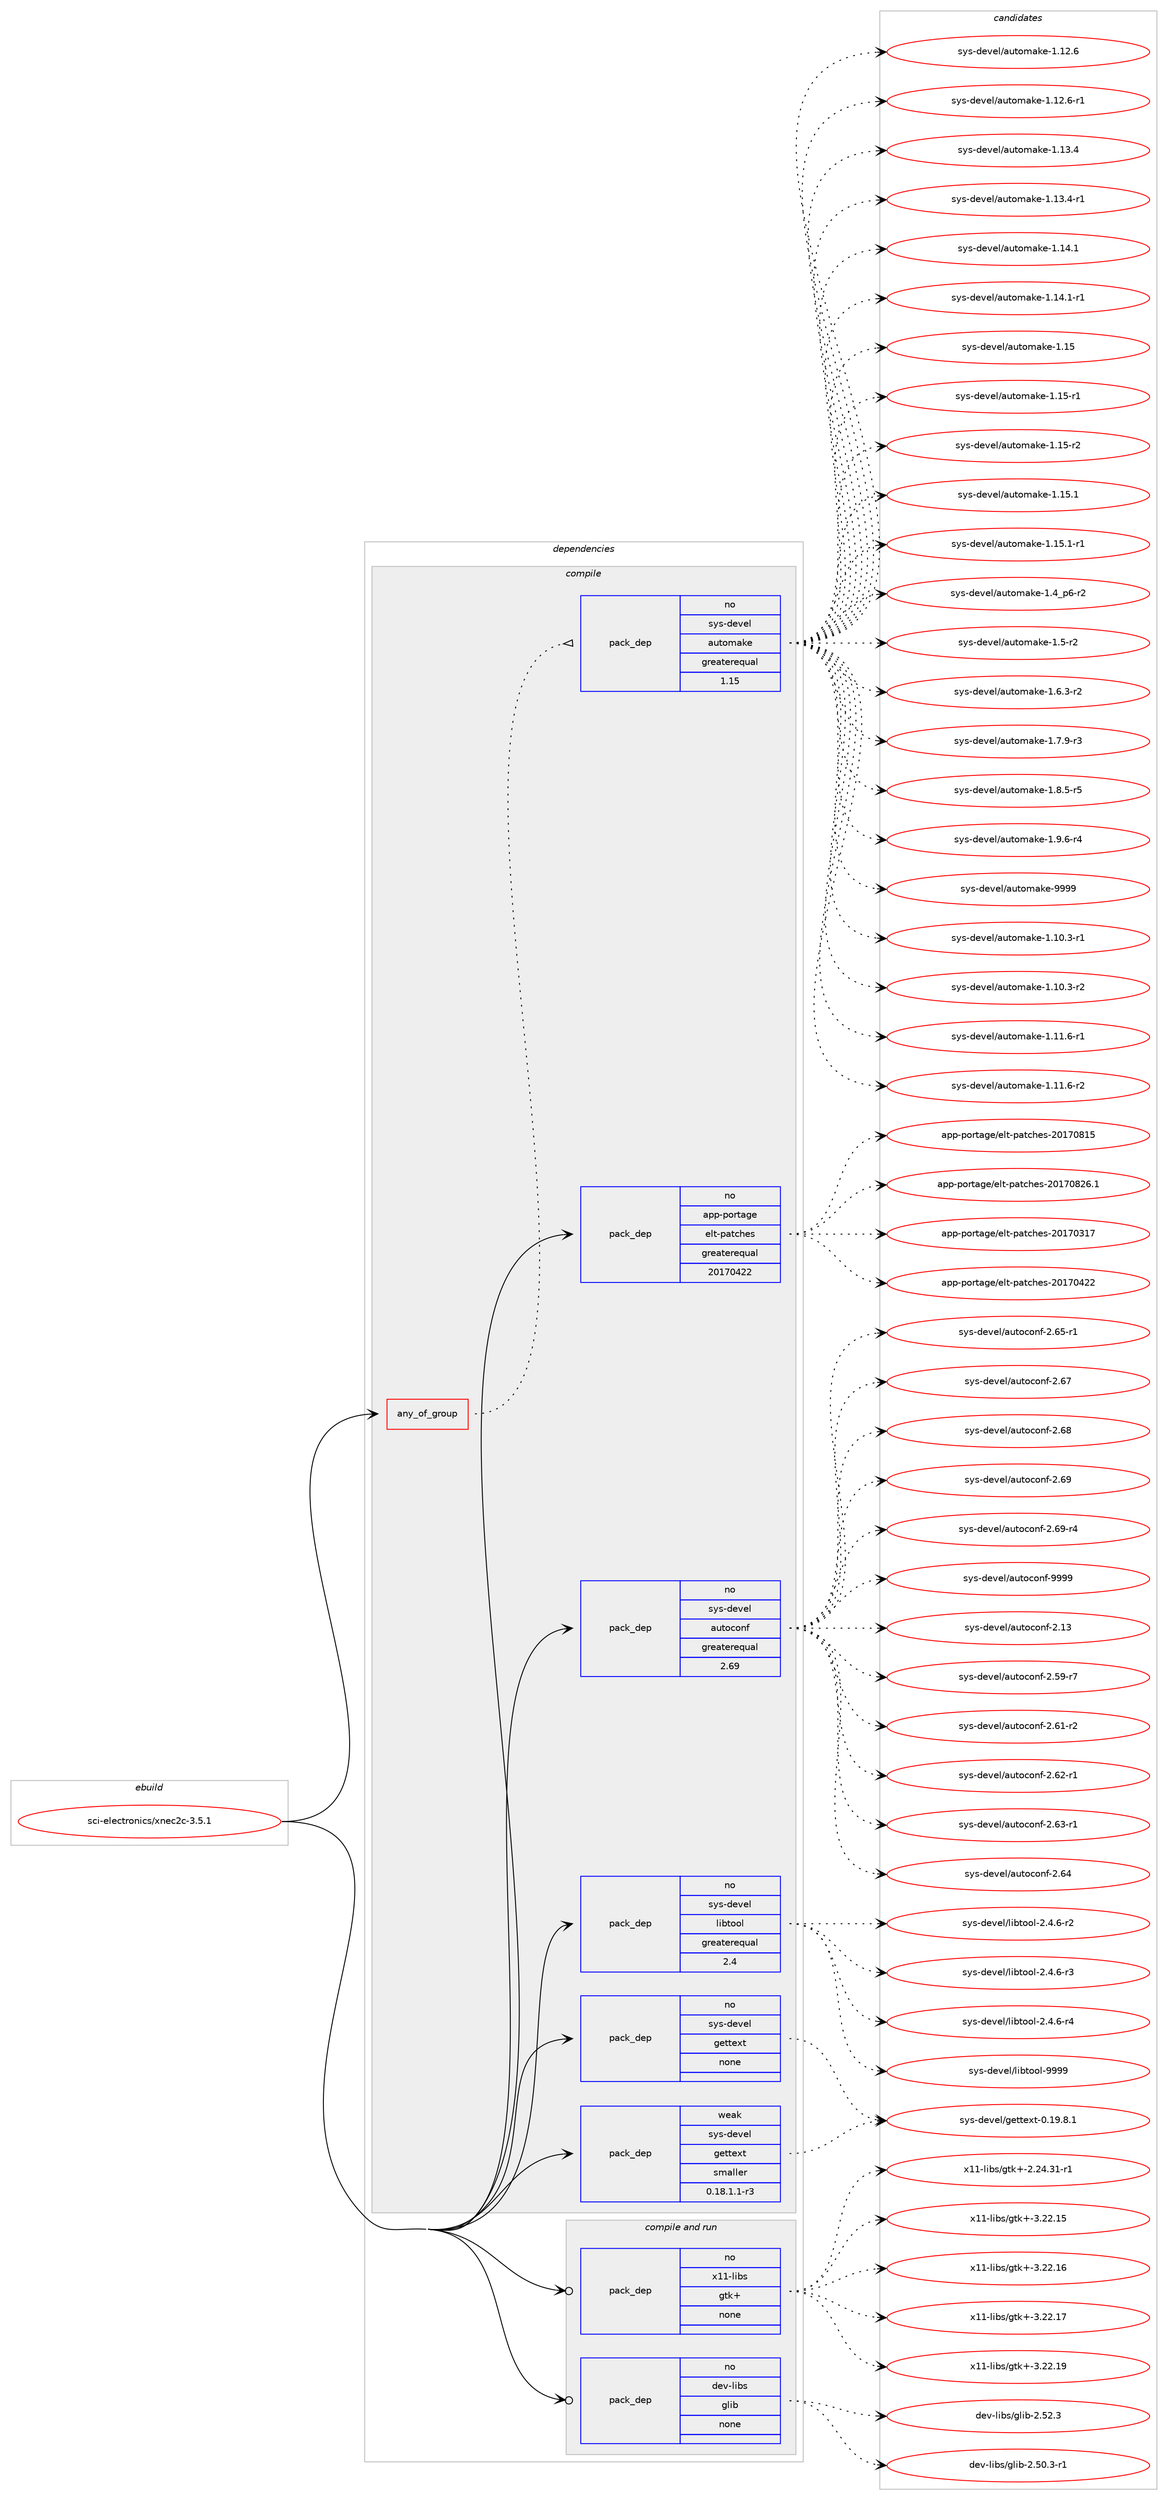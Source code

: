 digraph prolog {

# *************
# Graph options
# *************

newrank=true;
concentrate=true;
compound=true;
graph [rankdir=LR,fontname=Helvetica,fontsize=10,ranksep=1.5];#, ranksep=2.5, nodesep=0.2];
edge  [arrowhead=vee];
node  [fontname=Helvetica,fontsize=10];

# **********
# The ebuild
# **********

subgraph cluster_leftcol {
color=gray;
rank=same;
label=<<i>ebuild</i>>;
id [label="sci-electronics/xnec2c-3.5.1", color=red, width=4, href="../sci-electronics/xnec2c-3.5.1.svg"];
}

# ****************
# The dependencies
# ****************

subgraph cluster_midcol {
color=gray;
label=<<i>dependencies</i>>;
subgraph cluster_compile {
fillcolor="#eeeeee";
style=filled;
label=<<i>compile</i>>;
subgraph any7554 {
dependency448201 [label=<<TABLE BORDER="0" CELLBORDER="1" CELLSPACING="0" CELLPADDING="4"><TR><TD CELLPADDING="10">any_of_group</TD></TR></TABLE>>, shape=none, color=red];subgraph pack330542 {
dependency448202 [label=<<TABLE BORDER="0" CELLBORDER="1" CELLSPACING="0" CELLPADDING="4" WIDTH="220"><TR><TD ROWSPAN="6" CELLPADDING="30">pack_dep</TD></TR><TR><TD WIDTH="110">no</TD></TR><TR><TD>sys-devel</TD></TR><TR><TD>automake</TD></TR><TR><TD>greaterequal</TD></TR><TR><TD>1.15</TD></TR></TABLE>>, shape=none, color=blue];
}
dependency448201:e -> dependency448202:w [weight=20,style="dotted",arrowhead="oinv"];
}
id:e -> dependency448201:w [weight=20,style="solid",arrowhead="vee"];
subgraph pack330543 {
dependency448203 [label=<<TABLE BORDER="0" CELLBORDER="1" CELLSPACING="0" CELLPADDING="4" WIDTH="220"><TR><TD ROWSPAN="6" CELLPADDING="30">pack_dep</TD></TR><TR><TD WIDTH="110">no</TD></TR><TR><TD>app-portage</TD></TR><TR><TD>elt-patches</TD></TR><TR><TD>greaterequal</TD></TR><TR><TD>20170422</TD></TR></TABLE>>, shape=none, color=blue];
}
id:e -> dependency448203:w [weight=20,style="solid",arrowhead="vee"];
subgraph pack330544 {
dependency448204 [label=<<TABLE BORDER="0" CELLBORDER="1" CELLSPACING="0" CELLPADDING="4" WIDTH="220"><TR><TD ROWSPAN="6" CELLPADDING="30">pack_dep</TD></TR><TR><TD WIDTH="110">no</TD></TR><TR><TD>sys-devel</TD></TR><TR><TD>autoconf</TD></TR><TR><TD>greaterequal</TD></TR><TR><TD>2.69</TD></TR></TABLE>>, shape=none, color=blue];
}
id:e -> dependency448204:w [weight=20,style="solid",arrowhead="vee"];
subgraph pack330545 {
dependency448205 [label=<<TABLE BORDER="0" CELLBORDER="1" CELLSPACING="0" CELLPADDING="4" WIDTH="220"><TR><TD ROWSPAN="6" CELLPADDING="30">pack_dep</TD></TR><TR><TD WIDTH="110">no</TD></TR><TR><TD>sys-devel</TD></TR><TR><TD>gettext</TD></TR><TR><TD>none</TD></TR><TR><TD></TD></TR></TABLE>>, shape=none, color=blue];
}
id:e -> dependency448205:w [weight=20,style="solid",arrowhead="vee"];
subgraph pack330546 {
dependency448206 [label=<<TABLE BORDER="0" CELLBORDER="1" CELLSPACING="0" CELLPADDING="4" WIDTH="220"><TR><TD ROWSPAN="6" CELLPADDING="30">pack_dep</TD></TR><TR><TD WIDTH="110">no</TD></TR><TR><TD>sys-devel</TD></TR><TR><TD>libtool</TD></TR><TR><TD>greaterequal</TD></TR><TR><TD>2.4</TD></TR></TABLE>>, shape=none, color=blue];
}
id:e -> dependency448206:w [weight=20,style="solid",arrowhead="vee"];
subgraph pack330547 {
dependency448207 [label=<<TABLE BORDER="0" CELLBORDER="1" CELLSPACING="0" CELLPADDING="4" WIDTH="220"><TR><TD ROWSPAN="6" CELLPADDING="30">pack_dep</TD></TR><TR><TD WIDTH="110">weak</TD></TR><TR><TD>sys-devel</TD></TR><TR><TD>gettext</TD></TR><TR><TD>smaller</TD></TR><TR><TD>0.18.1.1-r3</TD></TR></TABLE>>, shape=none, color=blue];
}
id:e -> dependency448207:w [weight=20,style="solid",arrowhead="vee"];
}
subgraph cluster_compileandrun {
fillcolor="#eeeeee";
style=filled;
label=<<i>compile and run</i>>;
subgraph pack330548 {
dependency448208 [label=<<TABLE BORDER="0" CELLBORDER="1" CELLSPACING="0" CELLPADDING="4" WIDTH="220"><TR><TD ROWSPAN="6" CELLPADDING="30">pack_dep</TD></TR><TR><TD WIDTH="110">no</TD></TR><TR><TD>dev-libs</TD></TR><TR><TD>glib</TD></TR><TR><TD>none</TD></TR><TR><TD></TD></TR></TABLE>>, shape=none, color=blue];
}
id:e -> dependency448208:w [weight=20,style="solid",arrowhead="odotvee"];
subgraph pack330549 {
dependency448209 [label=<<TABLE BORDER="0" CELLBORDER="1" CELLSPACING="0" CELLPADDING="4" WIDTH="220"><TR><TD ROWSPAN="6" CELLPADDING="30">pack_dep</TD></TR><TR><TD WIDTH="110">no</TD></TR><TR><TD>x11-libs</TD></TR><TR><TD>gtk+</TD></TR><TR><TD>none</TD></TR><TR><TD></TD></TR></TABLE>>, shape=none, color=blue];
}
id:e -> dependency448209:w [weight=20,style="solid",arrowhead="odotvee"];
}
subgraph cluster_run {
fillcolor="#eeeeee";
style=filled;
label=<<i>run</i>>;
}
}

# **************
# The candidates
# **************

subgraph cluster_choices {
rank=same;
color=gray;
label=<<i>candidates</i>>;

subgraph choice330542 {
color=black;
nodesep=1;
choice11512111545100101118101108479711711611110997107101454946494846514511449 [label="sys-devel/automake-1.10.3-r1", color=red, width=4,href="../sys-devel/automake-1.10.3-r1.svg"];
choice11512111545100101118101108479711711611110997107101454946494846514511450 [label="sys-devel/automake-1.10.3-r2", color=red, width=4,href="../sys-devel/automake-1.10.3-r2.svg"];
choice11512111545100101118101108479711711611110997107101454946494946544511449 [label="sys-devel/automake-1.11.6-r1", color=red, width=4,href="../sys-devel/automake-1.11.6-r1.svg"];
choice11512111545100101118101108479711711611110997107101454946494946544511450 [label="sys-devel/automake-1.11.6-r2", color=red, width=4,href="../sys-devel/automake-1.11.6-r2.svg"];
choice1151211154510010111810110847971171161111099710710145494649504654 [label="sys-devel/automake-1.12.6", color=red, width=4,href="../sys-devel/automake-1.12.6.svg"];
choice11512111545100101118101108479711711611110997107101454946495046544511449 [label="sys-devel/automake-1.12.6-r1", color=red, width=4,href="../sys-devel/automake-1.12.6-r1.svg"];
choice1151211154510010111810110847971171161111099710710145494649514652 [label="sys-devel/automake-1.13.4", color=red, width=4,href="../sys-devel/automake-1.13.4.svg"];
choice11512111545100101118101108479711711611110997107101454946495146524511449 [label="sys-devel/automake-1.13.4-r1", color=red, width=4,href="../sys-devel/automake-1.13.4-r1.svg"];
choice1151211154510010111810110847971171161111099710710145494649524649 [label="sys-devel/automake-1.14.1", color=red, width=4,href="../sys-devel/automake-1.14.1.svg"];
choice11512111545100101118101108479711711611110997107101454946495246494511449 [label="sys-devel/automake-1.14.1-r1", color=red, width=4,href="../sys-devel/automake-1.14.1-r1.svg"];
choice115121115451001011181011084797117116111109971071014549464953 [label="sys-devel/automake-1.15", color=red, width=4,href="../sys-devel/automake-1.15.svg"];
choice1151211154510010111810110847971171161111099710710145494649534511449 [label="sys-devel/automake-1.15-r1", color=red, width=4,href="../sys-devel/automake-1.15-r1.svg"];
choice1151211154510010111810110847971171161111099710710145494649534511450 [label="sys-devel/automake-1.15-r2", color=red, width=4,href="../sys-devel/automake-1.15-r2.svg"];
choice1151211154510010111810110847971171161111099710710145494649534649 [label="sys-devel/automake-1.15.1", color=red, width=4,href="../sys-devel/automake-1.15.1.svg"];
choice11512111545100101118101108479711711611110997107101454946495346494511449 [label="sys-devel/automake-1.15.1-r1", color=red, width=4,href="../sys-devel/automake-1.15.1-r1.svg"];
choice115121115451001011181011084797117116111109971071014549465295112544511450 [label="sys-devel/automake-1.4_p6-r2", color=red, width=4,href="../sys-devel/automake-1.4_p6-r2.svg"];
choice11512111545100101118101108479711711611110997107101454946534511450 [label="sys-devel/automake-1.5-r2", color=red, width=4,href="../sys-devel/automake-1.5-r2.svg"];
choice115121115451001011181011084797117116111109971071014549465446514511450 [label="sys-devel/automake-1.6.3-r2", color=red, width=4,href="../sys-devel/automake-1.6.3-r2.svg"];
choice115121115451001011181011084797117116111109971071014549465546574511451 [label="sys-devel/automake-1.7.9-r3", color=red, width=4,href="../sys-devel/automake-1.7.9-r3.svg"];
choice115121115451001011181011084797117116111109971071014549465646534511453 [label="sys-devel/automake-1.8.5-r5", color=red, width=4,href="../sys-devel/automake-1.8.5-r5.svg"];
choice115121115451001011181011084797117116111109971071014549465746544511452 [label="sys-devel/automake-1.9.6-r4", color=red, width=4,href="../sys-devel/automake-1.9.6-r4.svg"];
choice115121115451001011181011084797117116111109971071014557575757 [label="sys-devel/automake-9999", color=red, width=4,href="../sys-devel/automake-9999.svg"];
dependency448202:e -> choice11512111545100101118101108479711711611110997107101454946494846514511449:w [style=dotted,weight="100"];
dependency448202:e -> choice11512111545100101118101108479711711611110997107101454946494846514511450:w [style=dotted,weight="100"];
dependency448202:e -> choice11512111545100101118101108479711711611110997107101454946494946544511449:w [style=dotted,weight="100"];
dependency448202:e -> choice11512111545100101118101108479711711611110997107101454946494946544511450:w [style=dotted,weight="100"];
dependency448202:e -> choice1151211154510010111810110847971171161111099710710145494649504654:w [style=dotted,weight="100"];
dependency448202:e -> choice11512111545100101118101108479711711611110997107101454946495046544511449:w [style=dotted,weight="100"];
dependency448202:e -> choice1151211154510010111810110847971171161111099710710145494649514652:w [style=dotted,weight="100"];
dependency448202:e -> choice11512111545100101118101108479711711611110997107101454946495146524511449:w [style=dotted,weight="100"];
dependency448202:e -> choice1151211154510010111810110847971171161111099710710145494649524649:w [style=dotted,weight="100"];
dependency448202:e -> choice11512111545100101118101108479711711611110997107101454946495246494511449:w [style=dotted,weight="100"];
dependency448202:e -> choice115121115451001011181011084797117116111109971071014549464953:w [style=dotted,weight="100"];
dependency448202:e -> choice1151211154510010111810110847971171161111099710710145494649534511449:w [style=dotted,weight="100"];
dependency448202:e -> choice1151211154510010111810110847971171161111099710710145494649534511450:w [style=dotted,weight="100"];
dependency448202:e -> choice1151211154510010111810110847971171161111099710710145494649534649:w [style=dotted,weight="100"];
dependency448202:e -> choice11512111545100101118101108479711711611110997107101454946495346494511449:w [style=dotted,weight="100"];
dependency448202:e -> choice115121115451001011181011084797117116111109971071014549465295112544511450:w [style=dotted,weight="100"];
dependency448202:e -> choice11512111545100101118101108479711711611110997107101454946534511450:w [style=dotted,weight="100"];
dependency448202:e -> choice115121115451001011181011084797117116111109971071014549465446514511450:w [style=dotted,weight="100"];
dependency448202:e -> choice115121115451001011181011084797117116111109971071014549465546574511451:w [style=dotted,weight="100"];
dependency448202:e -> choice115121115451001011181011084797117116111109971071014549465646534511453:w [style=dotted,weight="100"];
dependency448202:e -> choice115121115451001011181011084797117116111109971071014549465746544511452:w [style=dotted,weight="100"];
dependency448202:e -> choice115121115451001011181011084797117116111109971071014557575757:w [style=dotted,weight="100"];
}
subgraph choice330543 {
color=black;
nodesep=1;
choice97112112451121111141169710310147101108116451129711699104101115455048495548514955 [label="app-portage/elt-patches-20170317", color=red, width=4,href="../app-portage/elt-patches-20170317.svg"];
choice97112112451121111141169710310147101108116451129711699104101115455048495548525050 [label="app-portage/elt-patches-20170422", color=red, width=4,href="../app-portage/elt-patches-20170422.svg"];
choice97112112451121111141169710310147101108116451129711699104101115455048495548564953 [label="app-portage/elt-patches-20170815", color=red, width=4,href="../app-portage/elt-patches-20170815.svg"];
choice971121124511211111411697103101471011081164511297116991041011154550484955485650544649 [label="app-portage/elt-patches-20170826.1", color=red, width=4,href="../app-portage/elt-patches-20170826.1.svg"];
dependency448203:e -> choice97112112451121111141169710310147101108116451129711699104101115455048495548514955:w [style=dotted,weight="100"];
dependency448203:e -> choice97112112451121111141169710310147101108116451129711699104101115455048495548525050:w [style=dotted,weight="100"];
dependency448203:e -> choice97112112451121111141169710310147101108116451129711699104101115455048495548564953:w [style=dotted,weight="100"];
dependency448203:e -> choice971121124511211111411697103101471011081164511297116991041011154550484955485650544649:w [style=dotted,weight="100"];
}
subgraph choice330544 {
color=black;
nodesep=1;
choice115121115451001011181011084797117116111991111101024550464951 [label="sys-devel/autoconf-2.13", color=red, width=4,href="../sys-devel/autoconf-2.13.svg"];
choice1151211154510010111810110847971171161119911111010245504653574511455 [label="sys-devel/autoconf-2.59-r7", color=red, width=4,href="../sys-devel/autoconf-2.59-r7.svg"];
choice1151211154510010111810110847971171161119911111010245504654494511450 [label="sys-devel/autoconf-2.61-r2", color=red, width=4,href="../sys-devel/autoconf-2.61-r2.svg"];
choice1151211154510010111810110847971171161119911111010245504654504511449 [label="sys-devel/autoconf-2.62-r1", color=red, width=4,href="../sys-devel/autoconf-2.62-r1.svg"];
choice1151211154510010111810110847971171161119911111010245504654514511449 [label="sys-devel/autoconf-2.63-r1", color=red, width=4,href="../sys-devel/autoconf-2.63-r1.svg"];
choice115121115451001011181011084797117116111991111101024550465452 [label="sys-devel/autoconf-2.64", color=red, width=4,href="../sys-devel/autoconf-2.64.svg"];
choice1151211154510010111810110847971171161119911111010245504654534511449 [label="sys-devel/autoconf-2.65-r1", color=red, width=4,href="../sys-devel/autoconf-2.65-r1.svg"];
choice115121115451001011181011084797117116111991111101024550465455 [label="sys-devel/autoconf-2.67", color=red, width=4,href="../sys-devel/autoconf-2.67.svg"];
choice115121115451001011181011084797117116111991111101024550465456 [label="sys-devel/autoconf-2.68", color=red, width=4,href="../sys-devel/autoconf-2.68.svg"];
choice115121115451001011181011084797117116111991111101024550465457 [label="sys-devel/autoconf-2.69", color=red, width=4,href="../sys-devel/autoconf-2.69.svg"];
choice1151211154510010111810110847971171161119911111010245504654574511452 [label="sys-devel/autoconf-2.69-r4", color=red, width=4,href="../sys-devel/autoconf-2.69-r4.svg"];
choice115121115451001011181011084797117116111991111101024557575757 [label="sys-devel/autoconf-9999", color=red, width=4,href="../sys-devel/autoconf-9999.svg"];
dependency448204:e -> choice115121115451001011181011084797117116111991111101024550464951:w [style=dotted,weight="100"];
dependency448204:e -> choice1151211154510010111810110847971171161119911111010245504653574511455:w [style=dotted,weight="100"];
dependency448204:e -> choice1151211154510010111810110847971171161119911111010245504654494511450:w [style=dotted,weight="100"];
dependency448204:e -> choice1151211154510010111810110847971171161119911111010245504654504511449:w [style=dotted,weight="100"];
dependency448204:e -> choice1151211154510010111810110847971171161119911111010245504654514511449:w [style=dotted,weight="100"];
dependency448204:e -> choice115121115451001011181011084797117116111991111101024550465452:w [style=dotted,weight="100"];
dependency448204:e -> choice1151211154510010111810110847971171161119911111010245504654534511449:w [style=dotted,weight="100"];
dependency448204:e -> choice115121115451001011181011084797117116111991111101024550465455:w [style=dotted,weight="100"];
dependency448204:e -> choice115121115451001011181011084797117116111991111101024550465456:w [style=dotted,weight="100"];
dependency448204:e -> choice115121115451001011181011084797117116111991111101024550465457:w [style=dotted,weight="100"];
dependency448204:e -> choice1151211154510010111810110847971171161119911111010245504654574511452:w [style=dotted,weight="100"];
dependency448204:e -> choice115121115451001011181011084797117116111991111101024557575757:w [style=dotted,weight="100"];
}
subgraph choice330545 {
color=black;
nodesep=1;
choice1151211154510010111810110847103101116116101120116454846495746564649 [label="sys-devel/gettext-0.19.8.1", color=red, width=4,href="../sys-devel/gettext-0.19.8.1.svg"];
dependency448205:e -> choice1151211154510010111810110847103101116116101120116454846495746564649:w [style=dotted,weight="100"];
}
subgraph choice330546 {
color=black;
nodesep=1;
choice1151211154510010111810110847108105981161111111084550465246544511450 [label="sys-devel/libtool-2.4.6-r2", color=red, width=4,href="../sys-devel/libtool-2.4.6-r2.svg"];
choice1151211154510010111810110847108105981161111111084550465246544511451 [label="sys-devel/libtool-2.4.6-r3", color=red, width=4,href="../sys-devel/libtool-2.4.6-r3.svg"];
choice1151211154510010111810110847108105981161111111084550465246544511452 [label="sys-devel/libtool-2.4.6-r4", color=red, width=4,href="../sys-devel/libtool-2.4.6-r4.svg"];
choice1151211154510010111810110847108105981161111111084557575757 [label="sys-devel/libtool-9999", color=red, width=4,href="../sys-devel/libtool-9999.svg"];
dependency448206:e -> choice1151211154510010111810110847108105981161111111084550465246544511450:w [style=dotted,weight="100"];
dependency448206:e -> choice1151211154510010111810110847108105981161111111084550465246544511451:w [style=dotted,weight="100"];
dependency448206:e -> choice1151211154510010111810110847108105981161111111084550465246544511452:w [style=dotted,weight="100"];
dependency448206:e -> choice1151211154510010111810110847108105981161111111084557575757:w [style=dotted,weight="100"];
}
subgraph choice330547 {
color=black;
nodesep=1;
choice1151211154510010111810110847103101116116101120116454846495746564649 [label="sys-devel/gettext-0.19.8.1", color=red, width=4,href="../sys-devel/gettext-0.19.8.1.svg"];
dependency448207:e -> choice1151211154510010111810110847103101116116101120116454846495746564649:w [style=dotted,weight="100"];
}
subgraph choice330548 {
color=black;
nodesep=1;
choice10010111845108105981154710310810598455046534846514511449 [label="dev-libs/glib-2.50.3-r1", color=red, width=4,href="../dev-libs/glib-2.50.3-r1.svg"];
choice1001011184510810598115471031081059845504653504651 [label="dev-libs/glib-2.52.3", color=red, width=4,href="../dev-libs/glib-2.52.3.svg"];
dependency448208:e -> choice10010111845108105981154710310810598455046534846514511449:w [style=dotted,weight="100"];
dependency448208:e -> choice1001011184510810598115471031081059845504653504651:w [style=dotted,weight="100"];
}
subgraph choice330549 {
color=black;
nodesep=1;
choice12049494510810598115471031161074345504650524651494511449 [label="x11-libs/gtk+-2.24.31-r1", color=red, width=4,href="../x11-libs/gtk+-2.24.31-r1.svg"];
choice1204949451081059811547103116107434551465050464953 [label="x11-libs/gtk+-3.22.15", color=red, width=4,href="../x11-libs/gtk+-3.22.15.svg"];
choice1204949451081059811547103116107434551465050464954 [label="x11-libs/gtk+-3.22.16", color=red, width=4,href="../x11-libs/gtk+-3.22.16.svg"];
choice1204949451081059811547103116107434551465050464955 [label="x11-libs/gtk+-3.22.17", color=red, width=4,href="../x11-libs/gtk+-3.22.17.svg"];
choice1204949451081059811547103116107434551465050464957 [label="x11-libs/gtk+-3.22.19", color=red, width=4,href="../x11-libs/gtk+-3.22.19.svg"];
dependency448209:e -> choice12049494510810598115471031161074345504650524651494511449:w [style=dotted,weight="100"];
dependency448209:e -> choice1204949451081059811547103116107434551465050464953:w [style=dotted,weight="100"];
dependency448209:e -> choice1204949451081059811547103116107434551465050464954:w [style=dotted,weight="100"];
dependency448209:e -> choice1204949451081059811547103116107434551465050464955:w [style=dotted,weight="100"];
dependency448209:e -> choice1204949451081059811547103116107434551465050464957:w [style=dotted,weight="100"];
}
}

}
